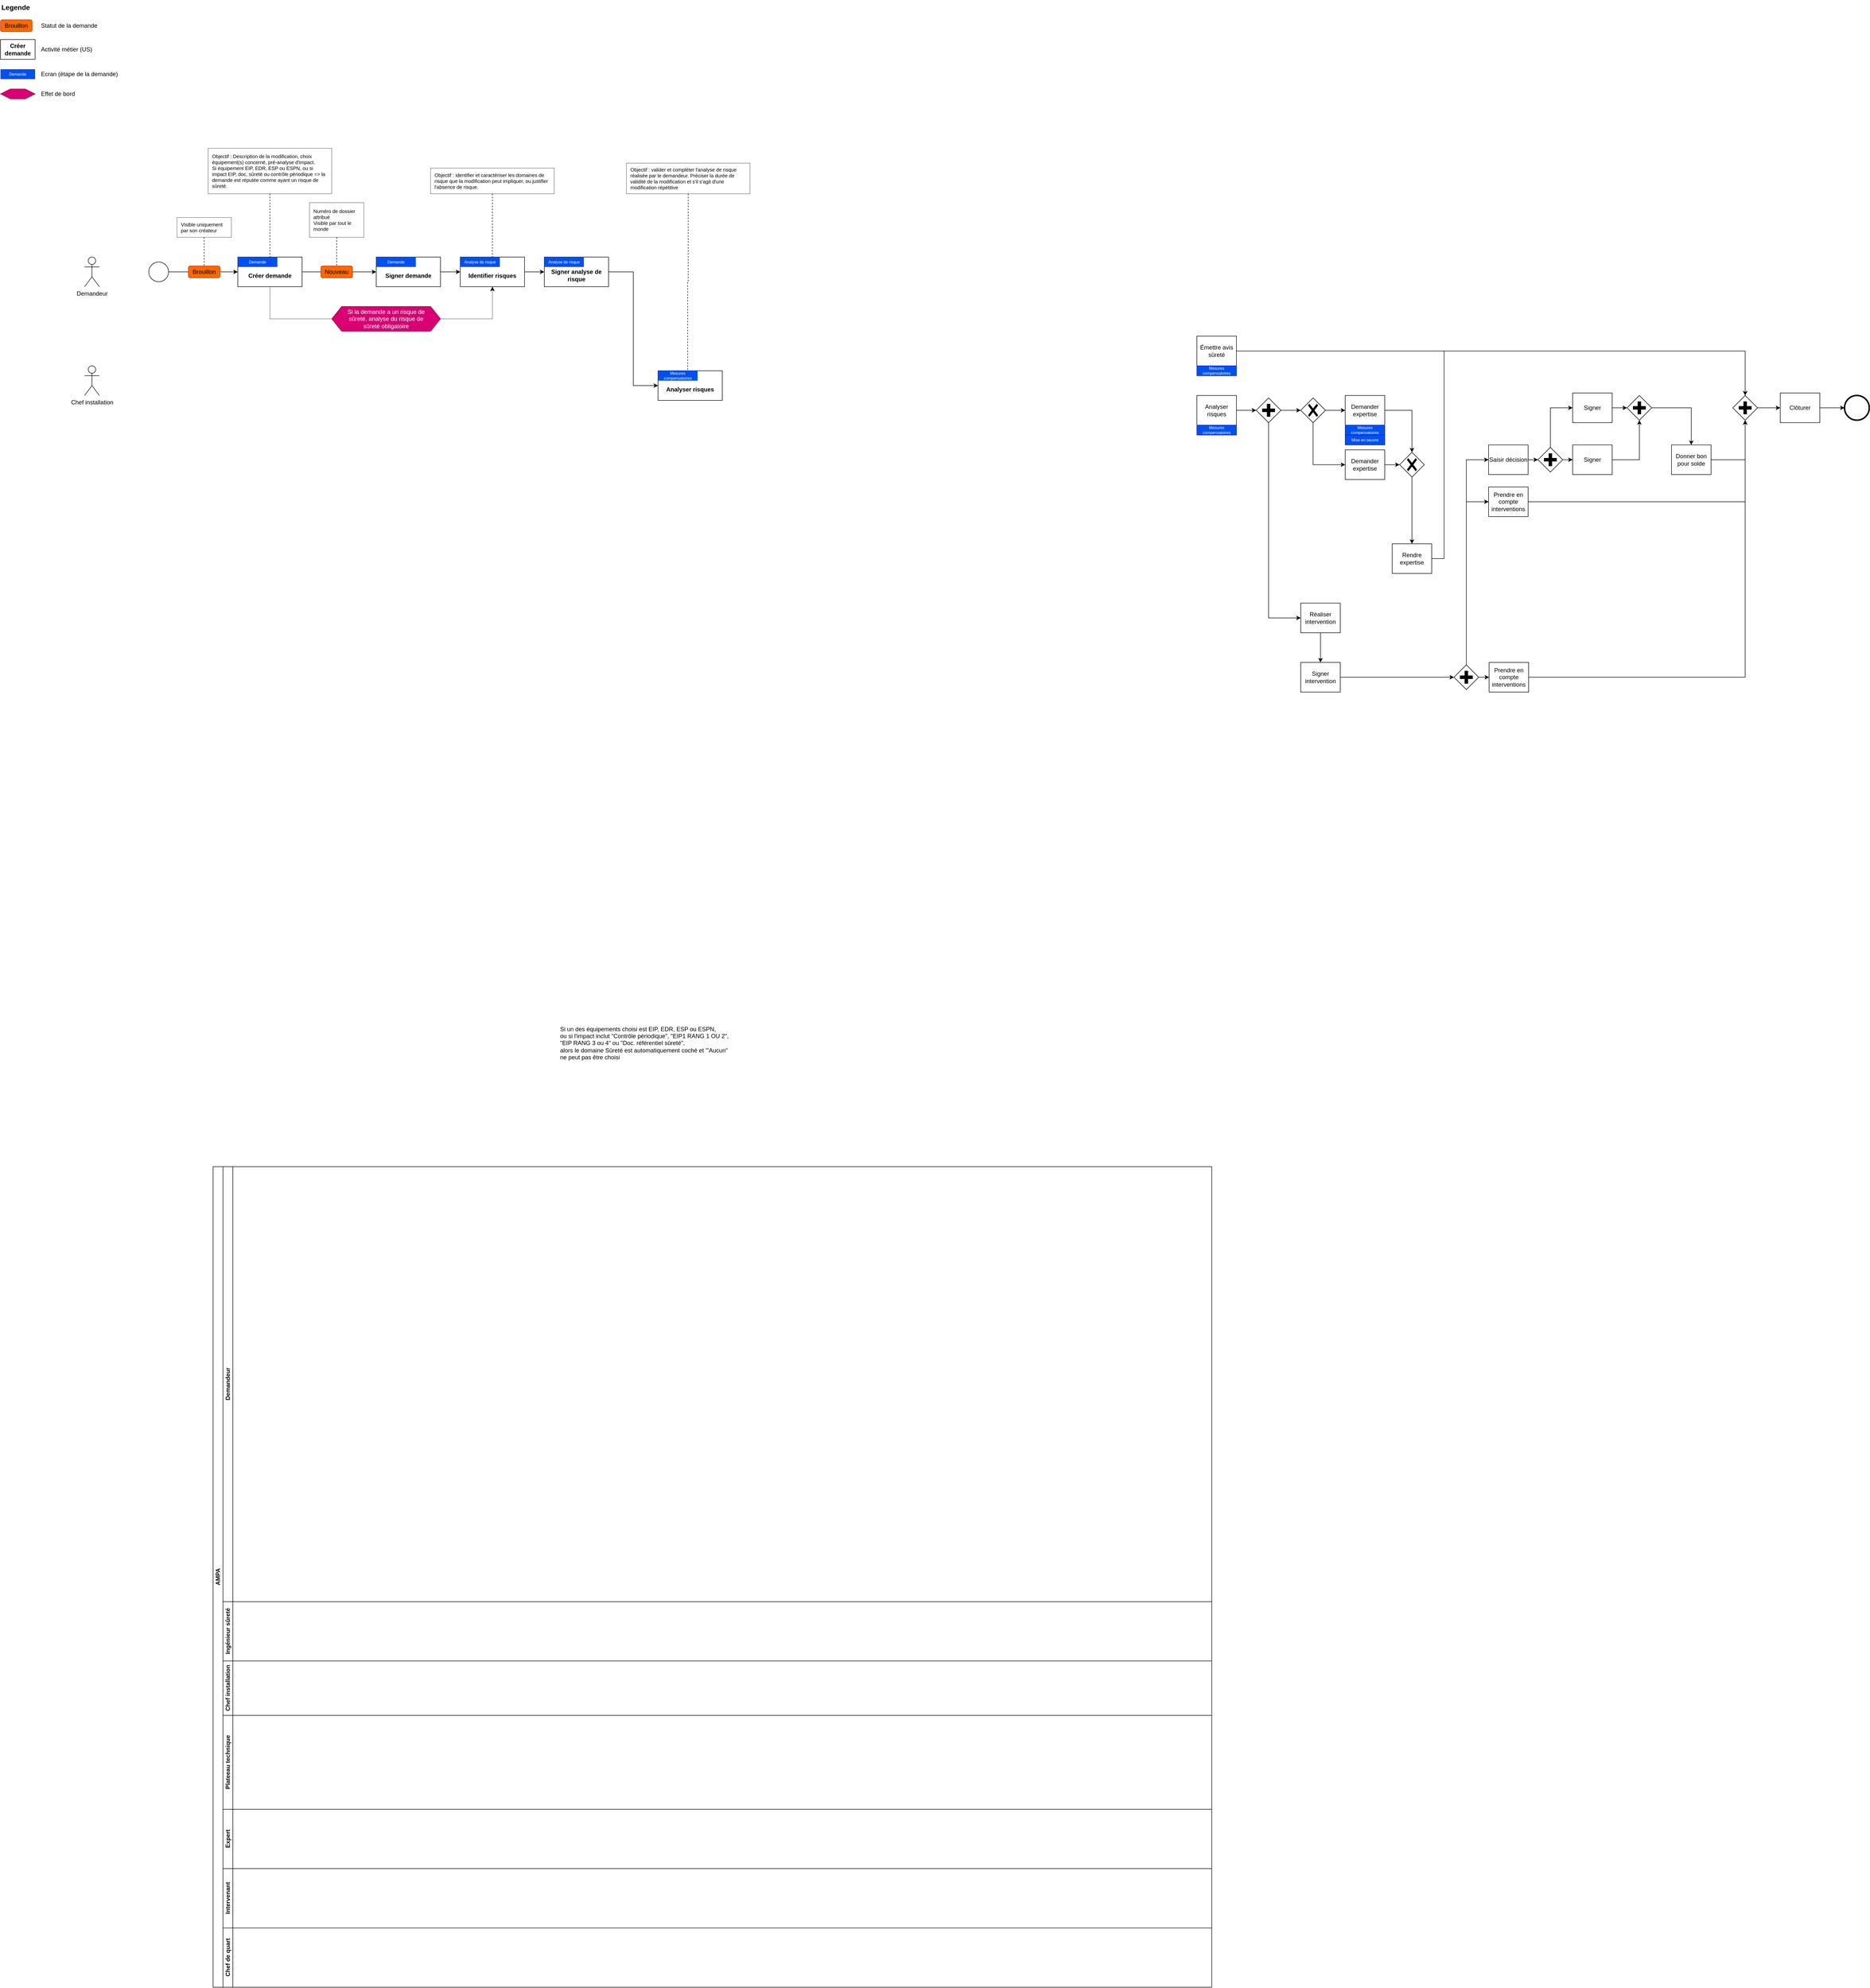 <mxfile version="27.1.1">
  <diagram id="C5RBs43oDa-KdzZeNtuy" name="Page-1">
    <mxGraphModel dx="2739" dy="3429" grid="1" gridSize="10" guides="1" tooltips="1" connect="1" arrows="1" fold="1" page="1" pageScale="1" pageWidth="827" pageHeight="1169" math="0" shadow="0">
      <root>
        <mxCell id="WIyWlLk6GJQsqaUBKTNV-0" />
        <mxCell id="WIyWlLk6GJQsqaUBKTNV-1" parent="WIyWlLk6GJQsqaUBKTNV-0" />
        <mxCell id="8jjc2kqJS15EgWJWvcIl-381" value="AMPA" style="swimlane;html=1;childLayout=stackLayout;resizeParent=1;resizeParentMax=0;horizontal=0;startSize=20;horizontalStack=0;" parent="WIyWlLk6GJQsqaUBKTNV-1" vertex="1">
          <mxGeometry x="90" y="740" width="2020" height="1660" as="geometry" />
        </mxCell>
        <mxCell id="8jjc2kqJS15EgWJWvcIl-382" value="Demandeur" style="swimlane;html=1;startSize=20;horizontal=0;" parent="8jjc2kqJS15EgWJWvcIl-381" vertex="1">
          <mxGeometry x="20" width="2000" height="880" as="geometry" />
        </mxCell>
        <mxCell id="8jjc2kqJS15EgWJWvcIl-390" value="Ingénieur sûreté" style="swimlane;html=1;startSize=20;horizontal=0;" parent="8jjc2kqJS15EgWJWvcIl-381" vertex="1">
          <mxGeometry x="20" y="880" width="2000" height="120" as="geometry" />
        </mxCell>
        <mxCell id="8jjc2kqJS15EgWJWvcIl-392" value="Chef installation" style="swimlane;html=1;startSize=20;horizontal=0;" parent="8jjc2kqJS15EgWJWvcIl-381" vertex="1">
          <mxGeometry x="20" y="1000" width="2000" height="110" as="geometry" />
        </mxCell>
        <mxCell id="8jjc2kqJS15EgWJWvcIl-413" value="Plateeau technique" style="swimlane;html=1;startSize=20;horizontal=0;" parent="8jjc2kqJS15EgWJWvcIl-381" vertex="1">
          <mxGeometry x="20" y="1110" width="2000" height="190" as="geometry" />
        </mxCell>
        <mxCell id="8jjc2kqJS15EgWJWvcIl-431" value="Expert" style="swimlane;html=1;startSize=20;horizontal=0;" parent="8jjc2kqJS15EgWJWvcIl-381" vertex="1">
          <mxGeometry x="20" y="1300" width="2000" height="120" as="geometry" />
        </mxCell>
        <mxCell id="8jjc2kqJS15EgWJWvcIl-432" value="Intervenant" style="swimlane;html=1;startSize=20;horizontal=0;" parent="8jjc2kqJS15EgWJWvcIl-381" vertex="1">
          <mxGeometry x="20" y="1420" width="2000" height="120" as="geometry" />
        </mxCell>
        <mxCell id="8jjc2kqJS15EgWJWvcIl-433" value="Chef de quart" style="swimlane;html=1;startSize=20;horizontal=0;" parent="8jjc2kqJS15EgWJWvcIl-381" vertex="1">
          <mxGeometry x="20" y="1540" width="2000" height="120" as="geometry" />
        </mxCell>
        <mxCell id="8jjc2kqJS15EgWJWvcIl-466" value="&lt;div&gt;Si un des équipements choisi est EIP, EDR, ESP ou ESPN,&lt;/div&gt;&lt;div&gt;ou si l&#39;impact inclut &quot;Contrôle périodique&quot;, &quot;EIP1 RANG 1 OU 2&quot;, &quot;EIP RANG 3 ou 4&quot; ou &quot;Doc. référentiel sûreté&quot;,&lt;/div&gt;&lt;div&gt;alors le domaine Sûreté est automatiquement coché et &#39;&quot;Aucun&quot; ne peut pas être choisi&lt;/div&gt;" style="text;html=1;align=left;verticalAlign=middle;whiteSpace=wrap;rounded=0;" parent="WIyWlLk6GJQsqaUBKTNV-1" vertex="1">
          <mxGeometry x="790" y="480" width="350" height="20" as="geometry" />
        </mxCell>
        <mxCell id="8jjc2kqJS15EgWJWvcIl-383" value="" style="edgeStyle=orthogonalEdgeStyle;rounded=0;orthogonalLoop=1;jettySize=auto;html=1;exitX=1;exitY=0.5;exitDx=0;exitDy=0;" parent="WIyWlLk6GJQsqaUBKTNV-1" source="8jjc2kqJS15EgWJWvcIl-384" target="8jjc2kqJS15EgWJWvcIl-386" edge="1">
          <mxGeometry relative="1" as="geometry">
            <Array as="points" />
          </mxGeometry>
        </mxCell>
        <mxCell id="8jjc2kqJS15EgWJWvcIl-384" value="" style="ellipse;whiteSpace=wrap;html=1;" parent="WIyWlLk6GJQsqaUBKTNV-1" vertex="1">
          <mxGeometry x="-40" y="-1090" width="40" height="40" as="geometry" />
        </mxCell>
        <mxCell id="8jjc2kqJS15EgWJWvcIl-385" value="" style="edgeStyle=orthogonalEdgeStyle;rounded=0;orthogonalLoop=1;jettySize=auto;html=1;" parent="WIyWlLk6GJQsqaUBKTNV-1" source="8jjc2kqJS15EgWJWvcIl-386" target="8jjc2kqJS15EgWJWvcIl-387" edge="1">
          <mxGeometry relative="1" as="geometry" />
        </mxCell>
        <mxCell id="3V38OUaqerDAB0xKx_UT-17" style="edgeStyle=orthogonalEdgeStyle;rounded=0;orthogonalLoop=1;jettySize=auto;html=1;exitX=0.5;exitY=1;exitDx=0;exitDy=0;entryX=0;entryY=0.5;entryDx=0;entryDy=0;dashed=1;dashPattern=1 1;endArrow=none;startFill=0;" edge="1" parent="WIyWlLk6GJQsqaUBKTNV-1" source="8jjc2kqJS15EgWJWvcIl-386" target="3V38OUaqerDAB0xKx_UT-16">
          <mxGeometry relative="1" as="geometry" />
        </mxCell>
        <mxCell id="8jjc2kqJS15EgWJWvcIl-386" value="&lt;div&gt;&lt;br&gt;&lt;/div&gt;&lt;div&gt;Créer demande&lt;/div&gt;" style="rounded=0;whiteSpace=wrap;html=1;fontFamily=Helvetica;fontSize=12;fontColor=#000000;align=center;fontStyle=1;verticalAlign=middle;" parent="WIyWlLk6GJQsqaUBKTNV-1" vertex="1">
          <mxGeometry x="140" y="-1100" width="130" height="60" as="geometry" />
        </mxCell>
        <mxCell id="3V38OUaqerDAB0xKx_UT-15" style="edgeStyle=orthogonalEdgeStyle;rounded=0;orthogonalLoop=1;jettySize=auto;html=1;exitX=1;exitY=0.5;exitDx=0;exitDy=0;entryX=0;entryY=0.5;entryDx=0;entryDy=0;" edge="1" parent="WIyWlLk6GJQsqaUBKTNV-1" source="8jjc2kqJS15EgWJWvcIl-387" target="3V38OUaqerDAB0xKx_UT-13">
          <mxGeometry relative="1" as="geometry" />
        </mxCell>
        <mxCell id="8jjc2kqJS15EgWJWvcIl-387" value="&lt;div&gt;&lt;br&gt;&lt;/div&gt;&lt;div&gt;Signer demande&lt;/div&gt;" style="rounded=0;whiteSpace=wrap;html=1;fontFamily=Helvetica;fontSize=12;fontColor=#000000;align=center;fontStyle=1" parent="WIyWlLk6GJQsqaUBKTNV-1" vertex="1">
          <mxGeometry x="420" y="-1100" width="130" height="60" as="geometry" />
        </mxCell>
        <mxCell id="8jjc2kqJS15EgWJWvcIl-391" value="Émettre avis sûreté" style="rounded=0;whiteSpace=wrap;html=1;fontFamily=Helvetica;fontSize=12;fontColor=#000000;align=center;" parent="WIyWlLk6GJQsqaUBKTNV-1" vertex="1">
          <mxGeometry x="2080" y="-940" width="80" height="60" as="geometry" />
        </mxCell>
        <mxCell id="8jjc2kqJS15EgWJWvcIl-456" value="Mesures compensatoires" style="rounded=0;whiteSpace=wrap;html=1;fillColor=#0050ef;fontColor=#ffffff;strokeColor=#001DBC;fontSize=8;" parent="WIyWlLk6GJQsqaUBKTNV-1" vertex="1">
          <mxGeometry x="2080" y="-880" width="80" height="20" as="geometry" />
        </mxCell>
        <mxCell id="8jjc2kqJS15EgWJWvcIl-393" value="" style="edgeStyle=orthogonalEdgeStyle;rounded=0;orthogonalLoop=1;jettySize=auto;html=1;" parent="WIyWlLk6GJQsqaUBKTNV-1" source="8jjc2kqJS15EgWJWvcIl-394" target="8jjc2kqJS15EgWJWvcIl-404" edge="1">
          <mxGeometry relative="1" as="geometry" />
        </mxCell>
        <mxCell id="8jjc2kqJS15EgWJWvcIl-394" value="Analyser risques" style="rounded=0;whiteSpace=wrap;html=1;fontFamily=Helvetica;fontSize=12;fontColor=#000000;align=center;" parent="WIyWlLk6GJQsqaUBKTNV-1" vertex="1">
          <mxGeometry x="2080" y="-820" width="80" height="60" as="geometry" />
        </mxCell>
        <mxCell id="8jjc2kqJS15EgWJWvcIl-395" value="" style="edgeStyle=orthogonalEdgeStyle;rounded=0;orthogonalLoop=1;jettySize=auto;html=1;" parent="WIyWlLk6GJQsqaUBKTNV-1" source="8jjc2kqJS15EgWJWvcIl-396" target="8jjc2kqJS15EgWJWvcIl-397" edge="1">
          <mxGeometry relative="1" as="geometry" />
        </mxCell>
        <mxCell id="8jjc2kqJS15EgWJWvcIl-396" value="" style="points=[[0.25,0.25,0],[0.5,0,0],[0.75,0.25,0],[1,0.5,0],[0.75,0.75,0],[0.5,1,0],[0.25,0.75,0],[0,0.5,0]];shape=mxgraph.bpmn.gateway2;html=1;verticalLabelPosition=bottom;labelBackgroundColor=#ffffff;verticalAlign=top;align=center;perimeter=rhombusPerimeter;outlineConnect=0;outline=none;symbol=none;gwType=exclusive;" parent="WIyWlLk6GJQsqaUBKTNV-1" vertex="1">
          <mxGeometry x="2290" y="-815" width="50" height="50" as="geometry" />
        </mxCell>
        <mxCell id="8jjc2kqJS15EgWJWvcIl-397" value="Demander expertise" style="rounded=0;whiteSpace=wrap;html=1;fontFamily=Helvetica;fontSize=12;fontColor=#000000;align=center;" parent="WIyWlLk6GJQsqaUBKTNV-1" vertex="1">
          <mxGeometry x="2380" y="-820" width="80" height="60" as="geometry" />
        </mxCell>
        <mxCell id="8jjc2kqJS15EgWJWvcIl-398" value="" style="edgeStyle=orthogonalEdgeStyle;rounded=0;orthogonalLoop=1;jettySize=auto;html=1;" parent="WIyWlLk6GJQsqaUBKTNV-1" source="8jjc2kqJS15EgWJWvcIl-399" target="8jjc2kqJS15EgWJWvcIl-400" edge="1">
          <mxGeometry relative="1" as="geometry" />
        </mxCell>
        <mxCell id="8jjc2kqJS15EgWJWvcIl-399" value="Demander expertise" style="rounded=0;whiteSpace=wrap;html=1;fontFamily=Helvetica;fontSize=12;fontColor=#000000;align=center;" parent="WIyWlLk6GJQsqaUBKTNV-1" vertex="1">
          <mxGeometry x="2380" y="-710" width="80" height="60" as="geometry" />
        </mxCell>
        <mxCell id="8jjc2kqJS15EgWJWvcIl-400" value="" style="points=[[0.25,0.25,0],[0.5,0,0],[0.75,0.25,0],[1,0.5,0],[0.75,0.75,0],[0.5,1,0],[0.25,0.75,0],[0,0.5,0]];shape=mxgraph.bpmn.gateway2;html=1;verticalLabelPosition=bottom;labelBackgroundColor=#ffffff;verticalAlign=top;align=center;perimeter=rhombusPerimeter;outlineConnect=0;outline=none;symbol=none;gwType=exclusive;" parent="WIyWlLk6GJQsqaUBKTNV-1" vertex="1">
          <mxGeometry x="2490" y="-705" width="50" height="50" as="geometry" />
        </mxCell>
        <mxCell id="8jjc2kqJS15EgWJWvcIl-401" style="edgeStyle=orthogonalEdgeStyle;rounded=0;orthogonalLoop=1;jettySize=auto;html=1;exitX=0.5;exitY=1;exitDx=0;exitDy=0;exitPerimeter=0;entryX=0;entryY=0.5;entryDx=0;entryDy=0;" parent="WIyWlLk6GJQsqaUBKTNV-1" source="8jjc2kqJS15EgWJWvcIl-396" target="8jjc2kqJS15EgWJWvcIl-399" edge="1">
          <mxGeometry relative="1" as="geometry" />
        </mxCell>
        <mxCell id="8jjc2kqJS15EgWJWvcIl-402" style="edgeStyle=orthogonalEdgeStyle;rounded=0;orthogonalLoop=1;jettySize=auto;html=1;exitX=1;exitY=0.5;exitDx=0;exitDy=0;entryX=0.5;entryY=0;entryDx=0;entryDy=0;entryPerimeter=0;" parent="WIyWlLk6GJQsqaUBKTNV-1" source="8jjc2kqJS15EgWJWvcIl-397" target="8jjc2kqJS15EgWJWvcIl-400" edge="1">
          <mxGeometry relative="1" as="geometry" />
        </mxCell>
        <mxCell id="8jjc2kqJS15EgWJWvcIl-403" value="" style="edgeStyle=orthogonalEdgeStyle;rounded=0;orthogonalLoop=1;jettySize=auto;html=1;" parent="WIyWlLk6GJQsqaUBKTNV-1" source="8jjc2kqJS15EgWJWvcIl-404" target="8jjc2kqJS15EgWJWvcIl-396" edge="1">
          <mxGeometry relative="1" as="geometry" />
        </mxCell>
        <mxCell id="8jjc2kqJS15EgWJWvcIl-404" value="" style="points=[[0.25,0.25,0],[0.5,0,0],[0.75,0.25,0],[1,0.5,0],[0.75,0.75,0],[0.5,1,0],[0.25,0.75,0],[0,0.5,0]];shape=mxgraph.bpmn.gateway2;html=1;verticalLabelPosition=bottom;labelBackgroundColor=#ffffff;verticalAlign=top;align=center;perimeter=rhombusPerimeter;outlineConnect=0;outline=none;symbol=none;gwType=parallel;" parent="WIyWlLk6GJQsqaUBKTNV-1" vertex="1">
          <mxGeometry x="2200" y="-815" width="50" height="50" as="geometry" />
        </mxCell>
        <mxCell id="8jjc2kqJS15EgWJWvcIl-405" value="" style="edgeStyle=orthogonalEdgeStyle;rounded=0;orthogonalLoop=1;jettySize=auto;html=1;" parent="WIyWlLk6GJQsqaUBKTNV-1" source="8jjc2kqJS15EgWJWvcIl-406" target="8jjc2kqJS15EgWJWvcIl-407" edge="1">
          <mxGeometry relative="1" as="geometry" />
        </mxCell>
        <mxCell id="8jjc2kqJS15EgWJWvcIl-406" value="Signer" style="rounded=0;whiteSpace=wrap;html=1;fontFamily=Helvetica;fontSize=12;fontColor=#000000;align=center;" parent="WIyWlLk6GJQsqaUBKTNV-1" vertex="1">
          <mxGeometry x="2840" y="-825" width="80" height="60" as="geometry" />
        </mxCell>
        <mxCell id="8jjc2kqJS15EgWJWvcIl-407" value="" style="points=[[0.25,0.25,0],[0.5,0,0],[0.75,0.25,0],[1,0.5,0],[0.75,0.75,0],[0.5,1,0],[0.25,0.75,0],[0,0.5,0]];shape=mxgraph.bpmn.gateway2;html=1;verticalLabelPosition=bottom;labelBackgroundColor=#ffffff;verticalAlign=top;align=center;perimeter=rhombusPerimeter;outlineConnect=0;outline=none;symbol=none;gwType=parallel;" parent="WIyWlLk6GJQsqaUBKTNV-1" vertex="1">
          <mxGeometry x="2950" y="-820" width="50" height="50" as="geometry" />
        </mxCell>
        <mxCell id="8jjc2kqJS15EgWJWvcIl-408" value="" style="edgeStyle=orthogonalEdgeStyle;rounded=0;orthogonalLoop=1;jettySize=auto;html=1;" parent="WIyWlLk6GJQsqaUBKTNV-1" source="8jjc2kqJS15EgWJWvcIl-409" target="8jjc2kqJS15EgWJWvcIl-411" edge="1">
          <mxGeometry relative="1" as="geometry" />
        </mxCell>
        <mxCell id="8jjc2kqJS15EgWJWvcIl-409" value="" style="points=[[0.25,0.25,0],[0.5,0,0],[0.75,0.25,0],[1,0.5,0],[0.75,0.75,0],[0.5,1,0],[0.25,0.75,0],[0,0.5,0]];shape=mxgraph.bpmn.gateway2;html=1;verticalLabelPosition=bottom;labelBackgroundColor=#ffffff;verticalAlign=top;align=center;perimeter=rhombusPerimeter;outlineConnect=0;outline=none;symbol=none;gwType=parallel;" parent="WIyWlLk6GJQsqaUBKTNV-1" vertex="1">
          <mxGeometry x="3164" y="-820" width="50" height="50" as="geometry" />
        </mxCell>
        <mxCell id="8jjc2kqJS15EgWJWvcIl-410" value="" style="edgeStyle=orthogonalEdgeStyle;rounded=0;orthogonalLoop=1;jettySize=auto;html=1;" parent="WIyWlLk6GJQsqaUBKTNV-1" source="8jjc2kqJS15EgWJWvcIl-411" target="8jjc2kqJS15EgWJWvcIl-412" edge="1">
          <mxGeometry relative="1" as="geometry" />
        </mxCell>
        <mxCell id="8jjc2kqJS15EgWJWvcIl-411" value="Clôturer" style="rounded=0;whiteSpace=wrap;html=1;fontFamily=Helvetica;fontSize=12;fontColor=#000000;align=center;" parent="WIyWlLk6GJQsqaUBKTNV-1" vertex="1">
          <mxGeometry x="3260" y="-825" width="80" height="60" as="geometry" />
        </mxCell>
        <mxCell id="8jjc2kqJS15EgWJWvcIl-412" value="" style="points=[[0.145,0.145,0],[0.5,0,0],[0.855,0.145,0],[1,0.5,0],[0.855,0.855,0],[0.5,1,0],[0.145,0.855,0],[0,0.5,0]];shape=mxgraph.bpmn.event;html=1;verticalLabelPosition=bottom;labelBackgroundColor=#ffffff;verticalAlign=top;align=center;perimeter=ellipsePerimeter;outlineConnect=0;aspect=fixed;outline=end;symbol=terminate2;" parent="WIyWlLk6GJQsqaUBKTNV-1" vertex="1">
          <mxGeometry x="3390" y="-820" width="50" height="50" as="geometry" />
        </mxCell>
        <mxCell id="8jjc2kqJS15EgWJWvcIl-458" value="Mesures compensatoires" style="rounded=0;whiteSpace=wrap;html=1;fillColor=#0050ef;fontColor=#ffffff;strokeColor=#001DBC;fontSize=8;" parent="WIyWlLk6GJQsqaUBKTNV-1" vertex="1">
          <mxGeometry x="2080" y="-760" width="80" height="20" as="geometry" />
        </mxCell>
        <mxCell id="8jjc2kqJS15EgWJWvcIl-461" value="Mesures compensatoires" style="rounded=0;whiteSpace=wrap;html=1;fillColor=#0050ef;fontColor=#ffffff;strokeColor=#001DBC;fontSize=8;" parent="WIyWlLk6GJQsqaUBKTNV-1" vertex="1">
          <mxGeometry x="2380" y="-760" width="80" height="20" as="geometry" />
        </mxCell>
        <mxCell id="8jjc2kqJS15EgWJWvcIl-414" value="Prendre en compte interventions" style="rounded=0;whiteSpace=wrap;html=1;fontFamily=Helvetica;fontSize=12;fontColor=#000000;align=center;" parent="WIyWlLk6GJQsqaUBKTNV-1" vertex="1">
          <mxGeometry x="2670" y="-635" width="80" height="60" as="geometry" />
        </mxCell>
        <mxCell id="8jjc2kqJS15EgWJWvcIl-415" value="" style="edgeStyle=orthogonalEdgeStyle;rounded=0;orthogonalLoop=1;jettySize=auto;html=1;" parent="WIyWlLk6GJQsqaUBKTNV-1" source="8jjc2kqJS15EgWJWvcIl-416" target="8jjc2kqJS15EgWJWvcIl-419" edge="1">
          <mxGeometry relative="1" as="geometry" />
        </mxCell>
        <mxCell id="8jjc2kqJS15EgWJWvcIl-416" value="Saisir décision" style="rounded=0;whiteSpace=wrap;html=1;fontFamily=Helvetica;fontSize=12;fontColor=#000000;align=center;" parent="WIyWlLk6GJQsqaUBKTNV-1" vertex="1">
          <mxGeometry x="2670" y="-720" width="80" height="60" as="geometry" />
        </mxCell>
        <mxCell id="8jjc2kqJS15EgWJWvcIl-417" value="Signer" style="rounded=0;whiteSpace=wrap;html=1;fontFamily=Helvetica;fontSize=12;fontColor=#000000;align=center;" parent="WIyWlLk6GJQsqaUBKTNV-1" vertex="1">
          <mxGeometry x="2840" y="-720" width="80" height="60" as="geometry" />
        </mxCell>
        <mxCell id="8jjc2kqJS15EgWJWvcIl-418" value="" style="edgeStyle=orthogonalEdgeStyle;rounded=0;orthogonalLoop=1;jettySize=auto;html=1;" parent="WIyWlLk6GJQsqaUBKTNV-1" source="8jjc2kqJS15EgWJWvcIl-419" target="8jjc2kqJS15EgWJWvcIl-417" edge="1">
          <mxGeometry relative="1" as="geometry" />
        </mxCell>
        <mxCell id="8jjc2kqJS15EgWJWvcIl-419" value="" style="points=[[0.25,0.25,0],[0.5,0,0],[0.75,0.25,0],[1,0.5,0],[0.75,0.75,0],[0.5,1,0],[0.25,0.75,0],[0,0.5,0]];shape=mxgraph.bpmn.gateway2;html=1;verticalLabelPosition=bottom;labelBackgroundColor=#ffffff;verticalAlign=top;align=center;perimeter=rhombusPerimeter;outlineConnect=0;outline=none;symbol=none;gwType=parallel;" parent="WIyWlLk6GJQsqaUBKTNV-1" vertex="1">
          <mxGeometry x="2770" y="-715" width="50" height="50" as="geometry" />
        </mxCell>
        <mxCell id="8jjc2kqJS15EgWJWvcIl-420" value="Donner bon pour solde" style="rounded=0;whiteSpace=wrap;html=1;fontFamily=Helvetica;fontSize=12;fontColor=#000000;align=center;" parent="WIyWlLk6GJQsqaUBKTNV-1" vertex="1">
          <mxGeometry x="3040" y="-720" width="80" height="60" as="geometry" />
        </mxCell>
        <mxCell id="8jjc2kqJS15EgWJWvcIl-421" value="Rendre expertise" style="rounded=0;whiteSpace=wrap;html=1;fontFamily=Helvetica;fontSize=12;fontColor=#000000;align=center;" parent="WIyWlLk6GJQsqaUBKTNV-1" vertex="1">
          <mxGeometry x="2475" y="-520" width="80" height="60" as="geometry" />
        </mxCell>
        <mxCell id="8jjc2kqJS15EgWJWvcIl-422" value="Réaliser intervention" style="rounded=0;whiteSpace=wrap;html=1;fontFamily=Helvetica;fontSize=12;fontColor=#000000;align=center;" parent="WIyWlLk6GJQsqaUBKTNV-1" vertex="1">
          <mxGeometry x="2290" y="-400" width="80" height="60" as="geometry" />
        </mxCell>
        <mxCell id="8jjc2kqJS15EgWJWvcIl-423" value="Signer intervention" style="rounded=0;whiteSpace=wrap;html=1;fontFamily=Helvetica;fontSize=12;fontColor=#000000;align=center;" parent="WIyWlLk6GJQsqaUBKTNV-1" vertex="1">
          <mxGeometry x="2290" y="-280" width="80" height="60" as="geometry" />
        </mxCell>
        <mxCell id="8jjc2kqJS15EgWJWvcIl-424" value="" style="edgeStyle=orthogonalEdgeStyle;rounded=0;orthogonalLoop=1;jettySize=auto;html=1;" parent="WIyWlLk6GJQsqaUBKTNV-1" source="8jjc2kqJS15EgWJWvcIl-422" target="8jjc2kqJS15EgWJWvcIl-423" edge="1">
          <mxGeometry relative="1" as="geometry" />
        </mxCell>
        <mxCell id="8jjc2kqJS15EgWJWvcIl-425" value="" style="points=[[0.25,0.25,0],[0.5,0,0],[0.75,0.25,0],[1,0.5,0],[0.75,0.75,0],[0.5,1,0],[0.25,0.75,0],[0,0.5,0]];shape=mxgraph.bpmn.gateway2;html=1;verticalLabelPosition=bottom;labelBackgroundColor=#ffffff;verticalAlign=top;align=center;perimeter=rhombusPerimeter;outlineConnect=0;outline=none;symbol=none;gwType=parallel;" parent="WIyWlLk6GJQsqaUBKTNV-1" vertex="1">
          <mxGeometry x="2600" y="-275" width="50" height="50" as="geometry" />
        </mxCell>
        <mxCell id="8jjc2kqJS15EgWJWvcIl-426" value="Prendre en compte interventions" style="rounded=0;whiteSpace=wrap;html=1;fontFamily=Helvetica;fontSize=12;fontColor=#000000;align=center;" parent="WIyWlLk6GJQsqaUBKTNV-1" vertex="1">
          <mxGeometry x="2671" y="-280" width="80" height="60" as="geometry" />
        </mxCell>
        <mxCell id="8jjc2kqJS15EgWJWvcIl-427" value="" style="edgeStyle=orthogonalEdgeStyle;rounded=0;orthogonalLoop=1;jettySize=auto;html=1;" parent="WIyWlLk6GJQsqaUBKTNV-1" source="8jjc2kqJS15EgWJWvcIl-425" target="8jjc2kqJS15EgWJWvcIl-426" edge="1">
          <mxGeometry relative="1" as="geometry" />
        </mxCell>
        <mxCell id="8jjc2kqJS15EgWJWvcIl-428" value="" style="edgeStyle=orthogonalEdgeStyle;rounded=0;orthogonalLoop=1;jettySize=auto;html=1;" parent="WIyWlLk6GJQsqaUBKTNV-1" source="8jjc2kqJS15EgWJWvcIl-423" target="8jjc2kqJS15EgWJWvcIl-425" edge="1">
          <mxGeometry relative="1" as="geometry">
            <mxPoint x="2510" y="590" as="sourcePoint" />
            <mxPoint x="2610" y="590" as="targetPoint" />
          </mxGeometry>
        </mxCell>
        <mxCell id="8jjc2kqJS15EgWJWvcIl-429" style="edgeStyle=orthogonalEdgeStyle;rounded=0;orthogonalLoop=1;jettySize=auto;html=1;exitX=0.5;exitY=0;exitDx=0;exitDy=0;exitPerimeter=0;entryX=0;entryY=0.5;entryDx=0;entryDy=0;" parent="WIyWlLk6GJQsqaUBKTNV-1" source="8jjc2kqJS15EgWJWvcIl-425" target="8jjc2kqJS15EgWJWvcIl-416" edge="1">
          <mxGeometry relative="1" as="geometry" />
        </mxCell>
        <mxCell id="8jjc2kqJS15EgWJWvcIl-430" style="edgeStyle=orthogonalEdgeStyle;rounded=0;orthogonalLoop=1;jettySize=auto;html=1;exitX=0.5;exitY=0;exitDx=0;exitDy=0;exitPerimeter=0;entryX=0;entryY=0.5;entryDx=0;entryDy=0;" parent="WIyWlLk6GJQsqaUBKTNV-1" source="8jjc2kqJS15EgWJWvcIl-425" target="8jjc2kqJS15EgWJWvcIl-414" edge="1">
          <mxGeometry relative="1" as="geometry" />
        </mxCell>
        <mxCell id="8jjc2kqJS15EgWJWvcIl-462" value="Mise en oeuvre" style="rounded=0;whiteSpace=wrap;html=1;fillColor=#0050ef;fontColor=#ffffff;strokeColor=#001DBC;fontSize=8;" parent="WIyWlLk6GJQsqaUBKTNV-1" vertex="1">
          <mxGeometry x="2380" y="-740" width="80" height="20" as="geometry" />
        </mxCell>
        <mxCell id="8jjc2kqJS15EgWJWvcIl-436" style="edgeStyle=orthogonalEdgeStyle;rounded=0;orthogonalLoop=1;jettySize=auto;html=1;exitX=0.5;exitY=1;exitDx=0;exitDy=0;exitPerimeter=0;entryX=0;entryY=0.5;entryDx=0;entryDy=0;" parent="WIyWlLk6GJQsqaUBKTNV-1" source="8jjc2kqJS15EgWJWvcIl-404" target="8jjc2kqJS15EgWJWvcIl-422" edge="1">
          <mxGeometry relative="1" as="geometry" />
        </mxCell>
        <mxCell id="8jjc2kqJS15EgWJWvcIl-437" value="" style="edgeStyle=orthogonalEdgeStyle;rounded=0;orthogonalLoop=1;jettySize=auto;html=1;" parent="WIyWlLk6GJQsqaUBKTNV-1" source="8jjc2kqJS15EgWJWvcIl-400" target="8jjc2kqJS15EgWJWvcIl-421" edge="1">
          <mxGeometry relative="1" as="geometry" />
        </mxCell>
        <mxCell id="8jjc2kqJS15EgWJWvcIl-438" style="edgeStyle=orthogonalEdgeStyle;rounded=0;orthogonalLoop=1;jettySize=auto;html=1;exitX=0.5;exitY=0;exitDx=0;exitDy=0;exitPerimeter=0;entryX=0;entryY=0.5;entryDx=0;entryDy=0;" parent="WIyWlLk6GJQsqaUBKTNV-1" source="8jjc2kqJS15EgWJWvcIl-419" target="8jjc2kqJS15EgWJWvcIl-406" edge="1">
          <mxGeometry relative="1" as="geometry" />
        </mxCell>
        <mxCell id="8jjc2kqJS15EgWJWvcIl-439" style="edgeStyle=orthogonalEdgeStyle;rounded=0;orthogonalLoop=1;jettySize=auto;html=1;exitX=1;exitY=0.5;exitDx=0;exitDy=0;entryX=0.5;entryY=1;entryDx=0;entryDy=0;entryPerimeter=0;" parent="WIyWlLk6GJQsqaUBKTNV-1" source="8jjc2kqJS15EgWJWvcIl-417" target="8jjc2kqJS15EgWJWvcIl-407" edge="1">
          <mxGeometry relative="1" as="geometry" />
        </mxCell>
        <mxCell id="8jjc2kqJS15EgWJWvcIl-440" style="edgeStyle=orthogonalEdgeStyle;rounded=0;orthogonalLoop=1;jettySize=auto;html=1;exitX=1;exitY=0.5;exitDx=0;exitDy=0;exitPerimeter=0;entryX=0.5;entryY=0;entryDx=0;entryDy=0;" parent="WIyWlLk6GJQsqaUBKTNV-1" source="8jjc2kqJS15EgWJWvcIl-407" target="8jjc2kqJS15EgWJWvcIl-420" edge="1">
          <mxGeometry relative="1" as="geometry" />
        </mxCell>
        <mxCell id="8jjc2kqJS15EgWJWvcIl-441" style="edgeStyle=orthogonalEdgeStyle;rounded=0;orthogonalLoop=1;jettySize=auto;html=1;exitX=1;exitY=0.5;exitDx=0;exitDy=0;entryX=0.5;entryY=1;entryDx=0;entryDy=0;entryPerimeter=0;" parent="WIyWlLk6GJQsqaUBKTNV-1" source="8jjc2kqJS15EgWJWvcIl-420" target="8jjc2kqJS15EgWJWvcIl-409" edge="1">
          <mxGeometry relative="1" as="geometry" />
        </mxCell>
        <mxCell id="8jjc2kqJS15EgWJWvcIl-442" style="edgeStyle=orthogonalEdgeStyle;rounded=0;orthogonalLoop=1;jettySize=auto;html=1;exitX=1;exitY=0.5;exitDx=0;exitDy=0;entryX=0.5;entryY=0;entryDx=0;entryDy=0;entryPerimeter=0;" parent="WIyWlLk6GJQsqaUBKTNV-1" source="8jjc2kqJS15EgWJWvcIl-421" target="8jjc2kqJS15EgWJWvcIl-409" edge="1">
          <mxGeometry relative="1" as="geometry">
            <Array as="points">
              <mxPoint x="2580" y="-490" />
              <mxPoint x="2580" y="-910" />
              <mxPoint x="3189" y="-910" />
            </Array>
          </mxGeometry>
        </mxCell>
        <mxCell id="8jjc2kqJS15EgWJWvcIl-443" style="edgeStyle=orthogonalEdgeStyle;rounded=0;orthogonalLoop=1;jettySize=auto;html=1;exitX=1;exitY=0.5;exitDx=0;exitDy=0;entryX=0.5;entryY=0;entryDx=0;entryDy=0;entryPerimeter=0;" parent="WIyWlLk6GJQsqaUBKTNV-1" source="8jjc2kqJS15EgWJWvcIl-391" target="8jjc2kqJS15EgWJWvcIl-409" edge="1">
          <mxGeometry relative="1" as="geometry" />
        </mxCell>
        <mxCell id="8jjc2kqJS15EgWJWvcIl-444" style="edgeStyle=orthogonalEdgeStyle;rounded=0;orthogonalLoop=1;jettySize=auto;html=1;exitX=1;exitY=0.5;exitDx=0;exitDy=0;entryX=0.5;entryY=1;entryDx=0;entryDy=0;entryPerimeter=0;" parent="WIyWlLk6GJQsqaUBKTNV-1" source="8jjc2kqJS15EgWJWvcIl-426" target="8jjc2kqJS15EgWJWvcIl-409" edge="1">
          <mxGeometry relative="1" as="geometry" />
        </mxCell>
        <mxCell id="8jjc2kqJS15EgWJWvcIl-445" style="edgeStyle=orthogonalEdgeStyle;rounded=0;orthogonalLoop=1;jettySize=auto;html=1;exitX=1;exitY=0.5;exitDx=0;exitDy=0;entryX=0.5;entryY=1;entryDx=0;entryDy=0;entryPerimeter=0;" parent="WIyWlLk6GJQsqaUBKTNV-1" source="8jjc2kqJS15EgWJWvcIl-414" target="8jjc2kqJS15EgWJWvcIl-409" edge="1">
          <mxGeometry relative="1" as="geometry" />
        </mxCell>
        <mxCell id="8jjc2kqJS15EgWJWvcIl-469" value="Brouillon" style="rounded=1;whiteSpace=wrap;html=1;fillColor=#fa6800;fontColor=#000000;strokeColor=#C73500;" parent="WIyWlLk6GJQsqaUBKTNV-1" vertex="1">
          <mxGeometry x="40" y="-1082" width="64" height="24" as="geometry" />
        </mxCell>
        <mxCell id="8jjc2kqJS15EgWJWvcIl-472" style="edgeStyle=orthogonalEdgeStyle;rounded=0;orthogonalLoop=1;jettySize=auto;html=1;exitX=0.5;exitY=1;exitDx=0;exitDy=0;entryX=0.5;entryY=0;entryDx=0;entryDy=0;dashed=1;endArrow=none;startFill=0;" parent="WIyWlLk6GJQsqaUBKTNV-1" source="8jjc2kqJS15EgWJWvcIl-471" target="8jjc2kqJS15EgWJWvcIl-469" edge="1">
          <mxGeometry relative="1" as="geometry" />
        </mxCell>
        <mxCell id="8jjc2kqJS15EgWJWvcIl-471" value="&lt;div align=&quot;left&quot;&gt;Visible uniquement par son créateur&lt;/div&gt;" style="text;html=1;align=left;verticalAlign=middle;whiteSpace=wrap;rounded=0;fontSize=10;strokeColor=default;dashed=1;dashPattern=1 1;glass=0;perimeterSpacing=0;labelPadding=0;spacing=8;" parent="WIyWlLk6GJQsqaUBKTNV-1" vertex="1">
          <mxGeometry x="17" y="-1180" width="110" height="40" as="geometry" />
        </mxCell>
        <mxCell id="8jjc2kqJS15EgWJWvcIl-473" value="Nouveau" style="rounded=1;whiteSpace=wrap;html=1;fillColor=#fa6800;fontColor=#000000;strokeColor=#C73500;" parent="WIyWlLk6GJQsqaUBKTNV-1" vertex="1">
          <mxGeometry x="308" y="-1082" width="64" height="24" as="geometry" />
        </mxCell>
        <mxCell id="8jjc2kqJS15EgWJWvcIl-474" value="&lt;div&gt;Numéro de dossier attribué&lt;/div&gt;&lt;div&gt;Visible par tout le monde&lt;/div&gt;" style="text;html=1;align=left;verticalAlign=middle;whiteSpace=wrap;rounded=0;fontSize=10;strokeColor=default;dashed=1;dashPattern=1 1;glass=0;perimeterSpacing=0;labelPadding=0;spacing=8;" parent="WIyWlLk6GJQsqaUBKTNV-1" vertex="1">
          <mxGeometry x="285" y="-1210" width="110" height="70" as="geometry" />
        </mxCell>
        <mxCell id="8jjc2kqJS15EgWJWvcIl-475" style="edgeStyle=orthogonalEdgeStyle;rounded=0;orthogonalLoop=1;jettySize=auto;html=1;exitX=0.5;exitY=1;exitDx=0;exitDy=0;entryX=0.5;entryY=0;entryDx=0;entryDy=0;dashed=1;endArrow=none;startFill=0;" parent="WIyWlLk6GJQsqaUBKTNV-1" source="8jjc2kqJS15EgWJWvcIl-474" target="8jjc2kqJS15EgWJWvcIl-473" edge="1">
          <mxGeometry relative="1" as="geometry">
            <mxPoint x="100" y="-1120" as="sourcePoint" />
            <mxPoint x="100" y="-1062" as="targetPoint" />
          </mxGeometry>
        </mxCell>
        <mxCell id="3V38OUaqerDAB0xKx_UT-0" value="Demande" style="rounded=0;whiteSpace=wrap;html=1;fillColor=#0050ef;fontColor=#ffffff;strokeColor=none;fontSize=8;" vertex="1" parent="WIyWlLk6GJQsqaUBKTNV-1">
          <mxGeometry x="140" y="-1100" width="80" height="20" as="geometry" />
        </mxCell>
        <mxCell id="3V38OUaqerDAB0xKx_UT-1" style="edgeStyle=orthogonalEdgeStyle;rounded=0;orthogonalLoop=1;jettySize=auto;html=1;exitX=0.5;exitY=1;exitDx=0;exitDy=0;entryX=0.5;entryY=0;entryDx=0;entryDy=0;dashed=1;endArrow=none;startFill=0;" edge="1" parent="WIyWlLk6GJQsqaUBKTNV-1" source="3V38OUaqerDAB0xKx_UT-2">
          <mxGeometry relative="1" as="geometry">
            <mxPoint x="205" y="-1100" as="targetPoint" />
          </mxGeometry>
        </mxCell>
        <mxCell id="3V38OUaqerDAB0xKx_UT-2" value="&lt;div&gt;Objectif : Description de la modification, choix équipement(s) concerné, pré-analyse d&#39;impact.&lt;/div&gt;&lt;div&gt;Si équipement EIP, EDR, ESP ou ESPN, ou si impact EIP, doc, sûreté ou contrôle périodique =&amp;gt; la demande est réputée comme ayant un risque de sûreté.&lt;/div&gt;" style="text;html=1;align=left;verticalAlign=middle;whiteSpace=wrap;rounded=0;fontSize=10;strokeColor=default;dashed=1;dashPattern=1 1;glass=0;perimeterSpacing=0;labelPadding=0;spacing=8;" vertex="1" parent="WIyWlLk6GJQsqaUBKTNV-1">
          <mxGeometry x="80" y="-1320" width="250" height="92" as="geometry" />
        </mxCell>
        <mxCell id="3V38OUaqerDAB0xKx_UT-3" value="Demande" style="rounded=0;whiteSpace=wrap;html=1;fillColor=#0050ef;fontColor=#ffffff;strokeColor=none;fontSize=8;" vertex="1" parent="WIyWlLk6GJQsqaUBKTNV-1">
          <mxGeometry x="420" y="-1100" width="80" height="20" as="geometry" />
        </mxCell>
        <mxCell id="3V38OUaqerDAB0xKx_UT-4" value="Brouillon" style="rounded=1;whiteSpace=wrap;html=1;fillColor=#fa6800;fontColor=#000000;strokeColor=#C73500;" vertex="1" parent="WIyWlLk6GJQsqaUBKTNV-1">
          <mxGeometry x="-340" y="-1580" width="64" height="24" as="geometry" />
        </mxCell>
        <mxCell id="3V38OUaqerDAB0xKx_UT-6" value="Legende" style="text;html=1;whiteSpace=wrap;overflow=hidden;rounded=0;fontStyle=1;fontSize=14;" vertex="1" parent="WIyWlLk6GJQsqaUBKTNV-1">
          <mxGeometry x="-340" y="-1620" width="60" height="26" as="geometry" />
        </mxCell>
        <mxCell id="3V38OUaqerDAB0xKx_UT-7" value="Statut de la demande" style="text;html=1;align=left;verticalAlign=middle;whiteSpace=wrap;rounded=0;" vertex="1" parent="WIyWlLk6GJQsqaUBKTNV-1">
          <mxGeometry x="-260" y="-1583" width="120" height="30" as="geometry" />
        </mxCell>
        <mxCell id="3V38OUaqerDAB0xKx_UT-8" value="&lt;div&gt;Créer demande&lt;/div&gt;" style="rounded=0;whiteSpace=wrap;html=1;fontFamily=Helvetica;fontSize=12;fontColor=#000000;align=center;fontStyle=1;verticalAlign=middle;" vertex="1" parent="WIyWlLk6GJQsqaUBKTNV-1">
          <mxGeometry x="-340" y="-1540" width="70" height="40" as="geometry" />
        </mxCell>
        <mxCell id="3V38OUaqerDAB0xKx_UT-9" value="Activité métier (US)" style="text;html=1;align=left;verticalAlign=middle;whiteSpace=wrap;rounded=0;" vertex="1" parent="WIyWlLk6GJQsqaUBKTNV-1">
          <mxGeometry x="-260" y="-1535" width="120" height="30" as="geometry" />
        </mxCell>
        <mxCell id="3V38OUaqerDAB0xKx_UT-10" value="Demande" style="rounded=0;whiteSpace=wrap;html=1;fillColor=#0050ef;fontColor=#ffffff;strokeColor=none;fontSize=8;" vertex="1" parent="WIyWlLk6GJQsqaUBKTNV-1">
          <mxGeometry x="-340" y="-1480" width="70" height="20" as="geometry" />
        </mxCell>
        <mxCell id="3V38OUaqerDAB0xKx_UT-12" value="Ecran (étape de la demande)" style="text;html=1;align=left;verticalAlign=middle;whiteSpace=wrap;rounded=0;" vertex="1" parent="WIyWlLk6GJQsqaUBKTNV-1">
          <mxGeometry x="-260" y="-1485" width="180" height="30" as="geometry" />
        </mxCell>
        <mxCell id="3V38OUaqerDAB0xKx_UT-26" style="edgeStyle=orthogonalEdgeStyle;rounded=0;orthogonalLoop=1;jettySize=auto;html=1;exitX=1;exitY=0.5;exitDx=0;exitDy=0;entryX=0;entryY=0.5;entryDx=0;entryDy=0;" edge="1" parent="WIyWlLk6GJQsqaUBKTNV-1" source="3V38OUaqerDAB0xKx_UT-13" target="3V38OUaqerDAB0xKx_UT-23">
          <mxGeometry relative="1" as="geometry" />
        </mxCell>
        <mxCell id="3V38OUaqerDAB0xKx_UT-13" value="&lt;br&gt;&lt;div&gt;Identifier risques&lt;/div&gt;" style="rounded=0;whiteSpace=wrap;html=1;fontFamily=Helvetica;fontSize=12;fontColor=#000000;align=center;fontStyle=1" vertex="1" parent="WIyWlLk6GJQsqaUBKTNV-1">
          <mxGeometry x="590" y="-1100" width="130" height="60" as="geometry" />
        </mxCell>
        <mxCell id="3V38OUaqerDAB0xKx_UT-14" value="Analyse de risque" style="rounded=0;whiteSpace=wrap;html=1;fillColor=#0050ef;fontColor=#ffffff;strokeColor=none;fontSize=8;" vertex="1" parent="WIyWlLk6GJQsqaUBKTNV-1">
          <mxGeometry x="590" y="-1100" width="80" height="20" as="geometry" />
        </mxCell>
        <mxCell id="3V38OUaqerDAB0xKx_UT-18" style="edgeStyle=orthogonalEdgeStyle;rounded=0;orthogonalLoop=1;jettySize=auto;html=1;exitX=1;exitY=0.5;exitDx=0;exitDy=0;entryX=0.5;entryY=1;entryDx=0;entryDy=0;dashed=1;dashPattern=1 1;" edge="1" parent="WIyWlLk6GJQsqaUBKTNV-1" source="3V38OUaqerDAB0xKx_UT-16" target="3V38OUaqerDAB0xKx_UT-13">
          <mxGeometry relative="1" as="geometry" />
        </mxCell>
        <mxCell id="3V38OUaqerDAB0xKx_UT-16" value="Si la demande a un risque de sûreté, analyse du risque de sûreté obligatoire" style="shape=hexagon;perimeter=hexagonPerimeter2;whiteSpace=wrap;html=1;fixedSize=1;spacingLeft=16;spacingRight=16;fillColor=#d80073;fontColor=#ffffff;strokeColor=#A50040;" vertex="1" parent="WIyWlLk6GJQsqaUBKTNV-1">
          <mxGeometry x="330" y="-1000" width="220" height="50" as="geometry" />
        </mxCell>
        <mxCell id="3V38OUaqerDAB0xKx_UT-19" value="&lt;div&gt;&lt;br&gt;&lt;/div&gt;" style="shape=hexagon;perimeter=hexagonPerimeter2;whiteSpace=wrap;html=1;fixedSize=1;spacingLeft=16;spacingRight=16;fillColor=#d80073;fontColor=#ffffff;strokeColor=#A50040;" vertex="1" parent="WIyWlLk6GJQsqaUBKTNV-1">
          <mxGeometry x="-340" y="-1440" width="70" height="20" as="geometry" />
        </mxCell>
        <mxCell id="3V38OUaqerDAB0xKx_UT-20" value="Effet de bord" style="text;html=1;align=left;verticalAlign=middle;whiteSpace=wrap;rounded=0;" vertex="1" parent="WIyWlLk6GJQsqaUBKTNV-1">
          <mxGeometry x="-260" y="-1445" width="180" height="30" as="geometry" />
        </mxCell>
        <mxCell id="3V38OUaqerDAB0xKx_UT-21" value="&lt;div&gt;Objectif : identifier et caractériser les domaines de risque que la modification peut impliquer, ou justifier l&#39;absence de risque.&lt;/div&gt;" style="text;html=1;align=left;verticalAlign=middle;whiteSpace=wrap;rounded=0;fontSize=10;strokeColor=default;dashed=1;dashPattern=1 1;glass=0;perimeterSpacing=0;labelPadding=0;spacing=8;" vertex="1" parent="WIyWlLk6GJQsqaUBKTNV-1">
          <mxGeometry x="530" y="-1280" width="250" height="52" as="geometry" />
        </mxCell>
        <mxCell id="3V38OUaqerDAB0xKx_UT-22" style="edgeStyle=orthogonalEdgeStyle;rounded=0;orthogonalLoop=1;jettySize=auto;html=1;exitX=0.5;exitY=1;exitDx=0;exitDy=0;entryX=0.5;entryY=0;entryDx=0;entryDy=0;dashed=1;endArrow=none;startFill=0;" edge="1" parent="WIyWlLk6GJQsqaUBKTNV-1" source="3V38OUaqerDAB0xKx_UT-21" target="3V38OUaqerDAB0xKx_UT-13">
          <mxGeometry relative="1" as="geometry">
            <mxPoint x="300" y="-1022" as="targetPoint" />
            <mxPoint x="300" y="-1150" as="sourcePoint" />
          </mxGeometry>
        </mxCell>
        <mxCell id="3V38OUaqerDAB0xKx_UT-33" style="edgeStyle=orthogonalEdgeStyle;rounded=0;orthogonalLoop=1;jettySize=auto;html=1;exitX=1;exitY=0.5;exitDx=0;exitDy=0;entryX=0;entryY=0.5;entryDx=0;entryDy=0;" edge="1" parent="WIyWlLk6GJQsqaUBKTNV-1" source="3V38OUaqerDAB0xKx_UT-23" target="3V38OUaqerDAB0xKx_UT-31">
          <mxGeometry relative="1" as="geometry" />
        </mxCell>
        <mxCell id="3V38OUaqerDAB0xKx_UT-23" value="&lt;div&gt;&lt;br&gt;&lt;/div&gt;&lt;div&gt;Signer analyse de risque&lt;/div&gt;" style="rounded=0;whiteSpace=wrap;html=1;fontFamily=Helvetica;fontSize=12;fontColor=#000000;align=center;fontStyle=1" vertex="1" parent="WIyWlLk6GJQsqaUBKTNV-1">
          <mxGeometry x="760" y="-1100" width="130" height="60" as="geometry" />
        </mxCell>
        <mxCell id="3V38OUaqerDAB0xKx_UT-24" value="Analyse de risque" style="rounded=0;whiteSpace=wrap;html=1;fillColor=#0050ef;fontColor=#ffffff;strokeColor=none;fontSize=8;" vertex="1" parent="WIyWlLk6GJQsqaUBKTNV-1">
          <mxGeometry x="760" y="-1100" width="80" height="20" as="geometry" />
        </mxCell>
        <mxCell id="3V38OUaqerDAB0xKx_UT-27" value="Demandeur" style="shape=umlActor;verticalLabelPosition=bottom;verticalAlign=top;html=1;outlineConnect=0;" vertex="1" parent="WIyWlLk6GJQsqaUBKTNV-1">
          <mxGeometry x="-170" y="-1100" width="30" height="60" as="geometry" />
        </mxCell>
        <mxCell id="3V38OUaqerDAB0xKx_UT-30" value="Chef installation" style="shape=umlActor;verticalLabelPosition=bottom;verticalAlign=top;html=1;outlineConnect=0;" vertex="1" parent="WIyWlLk6GJQsqaUBKTNV-1">
          <mxGeometry x="-170" y="-880" width="30" height="60" as="geometry" />
        </mxCell>
        <mxCell id="3V38OUaqerDAB0xKx_UT-31" value="&lt;br&gt;&lt;div&gt;Analyser risques&lt;/div&gt;" style="rounded=0;whiteSpace=wrap;html=1;fontFamily=Helvetica;fontSize=12;fontColor=#000000;align=center;fontStyle=1" vertex="1" parent="WIyWlLk6GJQsqaUBKTNV-1">
          <mxGeometry x="990" y="-870" width="130" height="60" as="geometry" />
        </mxCell>
        <mxCell id="3V38OUaqerDAB0xKx_UT-32" value="Mesures compensatoires" style="rounded=0;whiteSpace=wrap;html=1;fillColor=#0050ef;fontColor=#ffffff;strokeColor=none;fontSize=8;" vertex="1" parent="WIyWlLk6GJQsqaUBKTNV-1">
          <mxGeometry x="990" y="-870" width="80" height="20" as="geometry" />
        </mxCell>
        <mxCell id="3V38OUaqerDAB0xKx_UT-34" value="&lt;div&gt;Objectif : valider et compléter l&#39;analyse de risque réalisée par le demandeur. Préciser la durée de validité de la modification et s&#39;il s&#39;agit d&#39;une modification répétitive&lt;/div&gt;" style="text;html=1;align=left;verticalAlign=middle;whiteSpace=wrap;rounded=0;fontSize=10;strokeColor=default;dashed=1;dashPattern=1 1;glass=0;perimeterSpacing=0;labelPadding=0;spacing=8;" vertex="1" parent="WIyWlLk6GJQsqaUBKTNV-1">
          <mxGeometry x="926" y="-1290" width="250" height="62" as="geometry" />
        </mxCell>
        <mxCell id="3V38OUaqerDAB0xKx_UT-35" style="edgeStyle=orthogonalEdgeStyle;rounded=0;orthogonalLoop=1;jettySize=auto;html=1;exitX=0.5;exitY=1;exitDx=0;exitDy=0;entryX=0.75;entryY=0;entryDx=0;entryDy=0;dashed=1;endArrow=none;startFill=0;" edge="1" parent="WIyWlLk6GJQsqaUBKTNV-1" source="3V38OUaqerDAB0xKx_UT-34" target="3V38OUaqerDAB0xKx_UT-32">
          <mxGeometry relative="1" as="geometry">
            <mxPoint x="700" y="-1002" as="targetPoint" />
            <mxPoint x="700" y="-1130" as="sourcePoint" />
          </mxGeometry>
        </mxCell>
      </root>
    </mxGraphModel>
  </diagram>
</mxfile>
